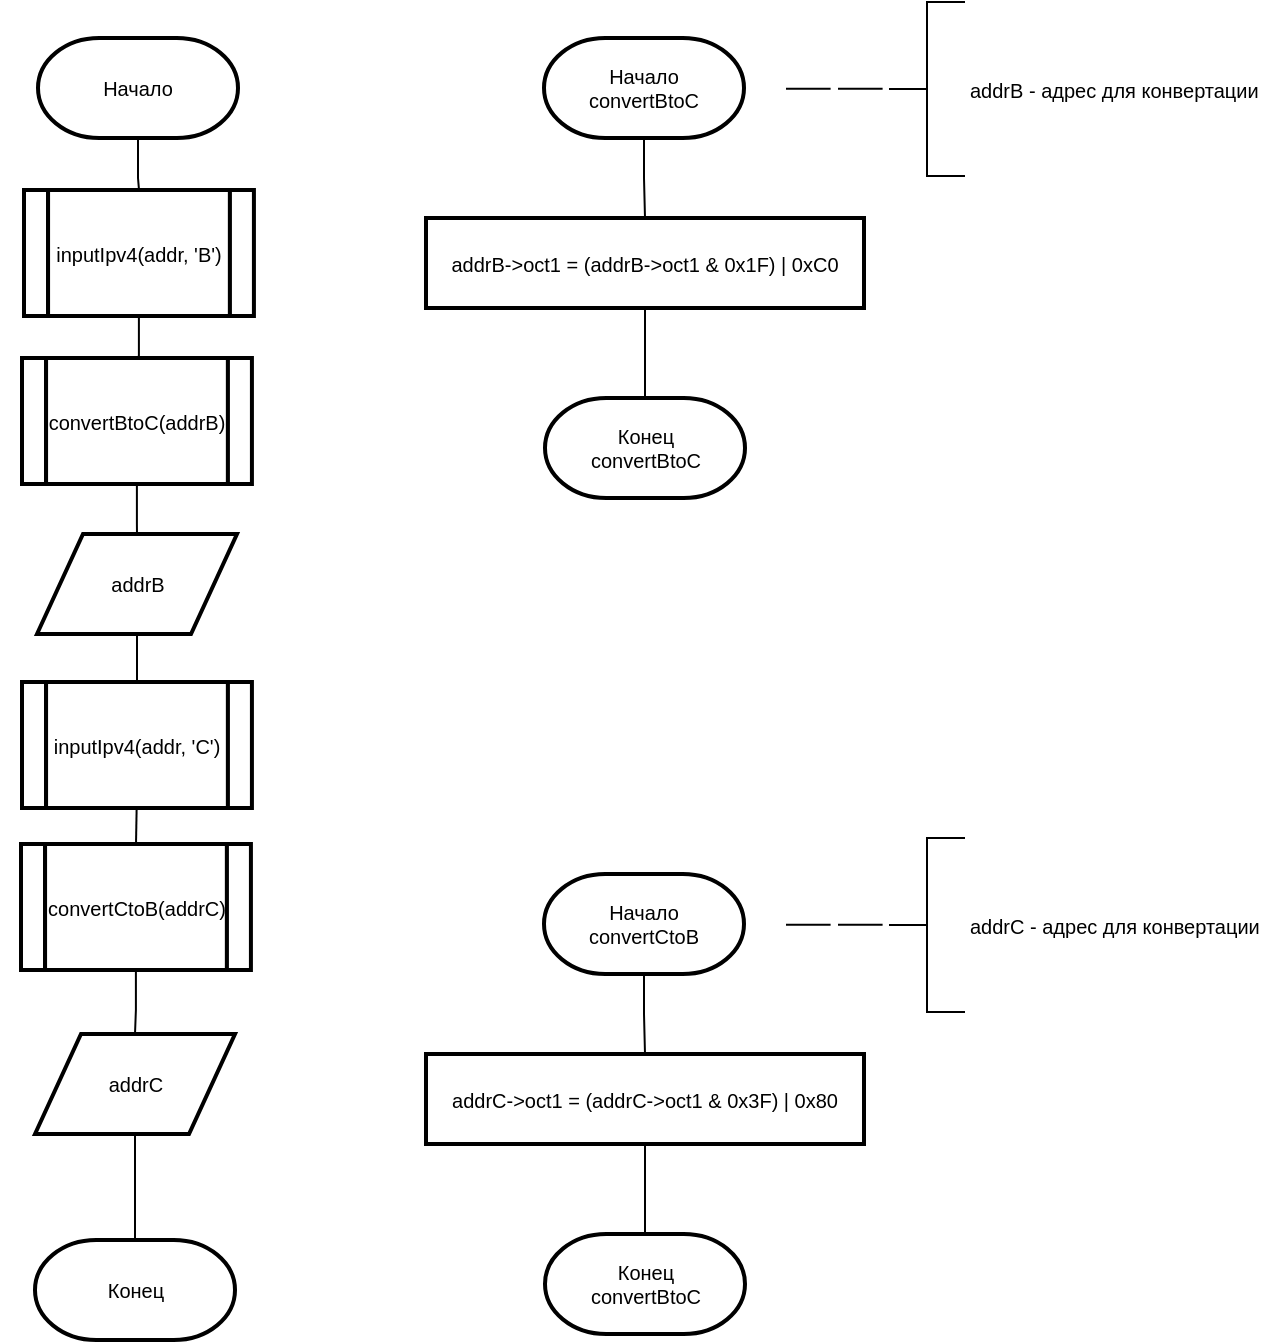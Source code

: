 <mxfile version="22.0.3" type="device" pages="2">
  <diagram name="main" id="lazlIpi1OaGIUPXyTEgX">
    <mxGraphModel dx="724" dy="461" grid="0" gridSize="10" guides="1" tooltips="1" connect="1" arrows="1" fold="1" page="1" pageScale="1" pageWidth="827" pageHeight="1169" background="#FFFFFF" math="0" shadow="0">
      <root>
        <mxCell id="0" />
        <mxCell id="1" parent="0" />
        <mxCell id="2RA16t3RWYlZDi7S9Odb-12" style="edgeStyle=orthogonalEdgeStyle;rounded=0;orthogonalLoop=1;jettySize=auto;html=1;entryX=0.5;entryY=0;entryDx=0;entryDy=0;endArrow=none;endFill=0;" edge="1" parent="1" source="eYjGQZulJCiq3yv7_XUT-1" target="2RA16t3RWYlZDi7S9Odb-9">
          <mxGeometry relative="1" as="geometry" />
        </mxCell>
        <mxCell id="eYjGQZulJCiq3yv7_XUT-1" value="Начало" style="strokeWidth=2;html=1;shape=mxgraph.flowchart.terminator;whiteSpace=wrap;fontSize=10;" parent="1" vertex="1">
          <mxGeometry x="110" y="57" width="100" height="50" as="geometry" />
        </mxCell>
        <mxCell id="eYjGQZulJCiq3yv7_XUT-2" value="Конец" style="strokeWidth=2;html=1;shape=mxgraph.flowchart.terminator;whiteSpace=wrap;fontSize=10;" parent="1" vertex="1">
          <mxGeometry x="108.5" y="658" width="100" height="50" as="geometry" />
        </mxCell>
        <mxCell id="eYjGQZulJCiq3yv7_XUT-5" value="" style="group" parent="1" vertex="1" connectable="0">
          <mxGeometry x="91" y="217" width="137" height="63" as="geometry" />
        </mxCell>
        <mxCell id="eYjGQZulJCiq3yv7_XUT-6" value="&lt;span style=&quot;font-size: 10px;&quot;&gt;convertBtoC(addrB)&lt;/span&gt;" style="rounded=0;whiteSpace=wrap;html=1;absoluteArcSize=1;arcSize=14;strokeWidth=2;" parent="eYjGQZulJCiq3yv7_XUT-5" vertex="1">
          <mxGeometry x="23.035" width="90.929" height="63.0" as="geometry" />
        </mxCell>
        <mxCell id="eYjGQZulJCiq3yv7_XUT-8" value="" style="rounded=0;whiteSpace=wrap;html=1;absoluteArcSize=1;arcSize=14;strokeWidth=2;" parent="eYjGQZulJCiq3yv7_XUT-5" vertex="1">
          <mxGeometry x="11" width="12" height="63" as="geometry" />
        </mxCell>
        <mxCell id="eYjGQZulJCiq3yv7_XUT-10" value="" style="rounded=0;whiteSpace=wrap;html=1;absoluteArcSize=1;arcSize=14;strokeWidth=2;" parent="eYjGQZulJCiq3yv7_XUT-5" vertex="1">
          <mxGeometry x="113.96" width="12" height="63" as="geometry" />
        </mxCell>
        <mxCell id="eYjGQZulJCiq3yv7_XUT-22" style="edgeStyle=orthogonalEdgeStyle;rounded=0;orthogonalLoop=1;jettySize=auto;html=1;entryX=0.5;entryY=0;entryDx=0;entryDy=0;endArrow=none;endFill=0;" parent="1" source="eYjGQZulJCiq3yv7_XUT-11" edge="1">
          <mxGeometry relative="1" as="geometry">
            <mxPoint x="159.5" y="382" as="targetPoint" />
          </mxGeometry>
        </mxCell>
        <mxCell id="eYjGQZulJCiq3yv7_XUT-11" value="addrB" style="shape=parallelogram;html=1;strokeWidth=2;perimeter=parallelogramPerimeter;whiteSpace=wrap;rounded=0;arcSize=12;size=0.23;fontSize=10;" parent="1" vertex="1">
          <mxGeometry x="109.5" y="305" width="100" height="50" as="geometry" />
        </mxCell>
        <mxCell id="eYjGQZulJCiq3yv7_XUT-24" style="edgeStyle=orthogonalEdgeStyle;rounded=0;orthogonalLoop=1;jettySize=auto;html=1;exitX=0.5;exitY=1;exitDx=0;exitDy=0;entryX=0.5;entryY=0;entryDx=0;entryDy=0;endArrow=none;endFill=0;" parent="1" target="eYjGQZulJCiq3yv7_XUT-14" edge="1">
          <mxGeometry relative="1" as="geometry">
            <mxPoint x="159.5" y="432" as="sourcePoint" />
          </mxGeometry>
        </mxCell>
        <mxCell id="eYjGQZulJCiq3yv7_XUT-13" value="" style="group" parent="1" vertex="1" connectable="0">
          <mxGeometry x="92.5" y="452" width="137" height="63" as="geometry" />
        </mxCell>
        <mxCell id="eYjGQZulJCiq3yv7_XUT-14" value="&lt;span style=&quot;font-size: 10px;&quot;&gt;convertCtoB(addrC)&lt;/span&gt;" style="rounded=0;whiteSpace=wrap;html=1;absoluteArcSize=1;arcSize=14;strokeWidth=2;" parent="eYjGQZulJCiq3yv7_XUT-13" vertex="1">
          <mxGeometry x="21.035" y="8" width="90.929" height="63.0" as="geometry" />
        </mxCell>
        <mxCell id="eYjGQZulJCiq3yv7_XUT-15" value="" style="rounded=0;whiteSpace=wrap;html=1;absoluteArcSize=1;arcSize=14;strokeWidth=2;" parent="eYjGQZulJCiq3yv7_XUT-13" vertex="1">
          <mxGeometry x="9" y="8" width="12" height="63" as="geometry" />
        </mxCell>
        <mxCell id="eYjGQZulJCiq3yv7_XUT-16" value="" style="rounded=0;whiteSpace=wrap;html=1;absoluteArcSize=1;arcSize=14;strokeWidth=2;" parent="eYjGQZulJCiq3yv7_XUT-13" vertex="1">
          <mxGeometry x="111.96" y="8" width="12" height="63" as="geometry" />
        </mxCell>
        <mxCell id="eYjGQZulJCiq3yv7_XUT-17" value="addrC" style="shape=parallelogram;html=1;strokeWidth=2;perimeter=parallelogramPerimeter;whiteSpace=wrap;rounded=0;arcSize=12;size=0.23;fontSize=10;" parent="1" vertex="1">
          <mxGeometry x="108.5" y="555" width="100" height="50" as="geometry" />
        </mxCell>
        <mxCell id="eYjGQZulJCiq3yv7_XUT-21" style="edgeStyle=orthogonalEdgeStyle;rounded=0;orthogonalLoop=1;jettySize=auto;html=1;entryX=0.5;entryY=0;entryDx=0;entryDy=0;endArrow=none;endFill=0;" parent="1" source="eYjGQZulJCiq3yv7_XUT-6" target="eYjGQZulJCiq3yv7_XUT-11" edge="1">
          <mxGeometry relative="1" as="geometry" />
        </mxCell>
        <mxCell id="eYjGQZulJCiq3yv7_XUT-25" style="edgeStyle=orthogonalEdgeStyle;rounded=0;orthogonalLoop=1;jettySize=auto;html=1;entryX=0.5;entryY=0;entryDx=0;entryDy=0;endArrow=none;endFill=0;" parent="1" source="eYjGQZulJCiq3yv7_XUT-14" target="eYjGQZulJCiq3yv7_XUT-17" edge="1">
          <mxGeometry relative="1" as="geometry" />
        </mxCell>
        <mxCell id="eYjGQZulJCiq3yv7_XUT-26" style="edgeStyle=orthogonalEdgeStyle;rounded=0;orthogonalLoop=1;jettySize=auto;html=1;entryX=0.5;entryY=0;entryDx=0;entryDy=0;entryPerimeter=0;endArrow=none;endFill=0;" parent="1" source="eYjGQZulJCiq3yv7_XUT-17" target="eYjGQZulJCiq3yv7_XUT-2" edge="1">
          <mxGeometry relative="1" as="geometry" />
        </mxCell>
        <mxCell id="eYjGQZulJCiq3yv7_XUT-35" value="" style="edgeStyle=orthogonalEdgeStyle;rounded=0;orthogonalLoop=1;jettySize=auto;html=1;endArrow=none;endFill=0;" parent="1" source="eYjGQZulJCiq3yv7_XUT-29" target="eYjGQZulJCiq3yv7_XUT-33" edge="1">
          <mxGeometry relative="1" as="geometry" />
        </mxCell>
        <mxCell id="eYjGQZulJCiq3yv7_XUT-29" value="Начало&lt;br&gt;convertBtoC" style="strokeWidth=2;html=1;shape=mxgraph.flowchart.terminator;whiteSpace=wrap;fontSize=10;" parent="1" vertex="1">
          <mxGeometry x="363" y="57" width="100" height="50" as="geometry" />
        </mxCell>
        <mxCell id="eYjGQZulJCiq3yv7_XUT-30" style="edgeStyle=orthogonalEdgeStyle;rounded=0;orthogonalLoop=1;jettySize=auto;html=1;endArrow=none;endFill=0;" parent="1" edge="1">
          <mxGeometry relative="1" as="geometry">
            <mxPoint x="506.345" y="82.572" as="targetPoint" />
            <mxPoint x="484" y="82.4" as="sourcePoint" />
          </mxGeometry>
        </mxCell>
        <mxCell id="eYjGQZulJCiq3yv7_XUT-31" value="&lt;span style=&quot;font-size: 10px;&quot;&gt;addrB - адрес для конвертации&lt;/span&gt;" style="strokeWidth=1;html=1;shape=mxgraph.flowchart.annotation_2;align=left;labelPosition=right;pointerEvents=1;" parent="1" vertex="1">
          <mxGeometry x="535.5" y="39" width="38" height="87" as="geometry" />
        </mxCell>
        <mxCell id="eYjGQZulJCiq3yv7_XUT-32" style="edgeStyle=orthogonalEdgeStyle;rounded=0;orthogonalLoop=1;jettySize=auto;html=1;endArrow=none;endFill=0;" parent="1" edge="1">
          <mxGeometry relative="1" as="geometry">
            <mxPoint x="532.345" y="82.572" as="targetPoint" />
            <mxPoint x="510" y="82.4" as="sourcePoint" />
          </mxGeometry>
        </mxCell>
        <mxCell id="eYjGQZulJCiq3yv7_XUT-36" value="" style="edgeStyle=orthogonalEdgeStyle;rounded=0;orthogonalLoop=1;jettySize=auto;html=1;endArrow=none;endFill=0;" parent="1" source="eYjGQZulJCiq3yv7_XUT-33" target="eYjGQZulJCiq3yv7_XUT-34" edge="1">
          <mxGeometry relative="1" as="geometry" />
        </mxCell>
        <mxCell id="eYjGQZulJCiq3yv7_XUT-33" value="&lt;font style=&quot;font-size: 10px;&quot;&gt;addrB-&amp;gt;oct1 = (addrB-&amp;gt;oct1 &amp;amp; 0x1F) | 0xC0&lt;/font&gt;" style="rounded=0;whiteSpace=wrap;html=1;absoluteArcSize=1;arcSize=14;strokeWidth=2;" parent="1" vertex="1">
          <mxGeometry x="304" y="147" width="219" height="45" as="geometry" />
        </mxCell>
        <mxCell id="eYjGQZulJCiq3yv7_XUT-34" value="Конец&lt;br&gt;convertBtoC" style="strokeWidth=2;html=1;shape=mxgraph.flowchart.terminator;whiteSpace=wrap;fontSize=10;" parent="1" vertex="1">
          <mxGeometry x="363.5" y="237" width="100" height="50" as="geometry" />
        </mxCell>
        <mxCell id="eYjGQZulJCiq3yv7_XUT-37" value="" style="edgeStyle=orthogonalEdgeStyle;rounded=0;orthogonalLoop=1;jettySize=auto;html=1;endArrow=none;endFill=0;" parent="1" source="eYjGQZulJCiq3yv7_XUT-38" target="eYjGQZulJCiq3yv7_XUT-43" edge="1">
          <mxGeometry relative="1" as="geometry" />
        </mxCell>
        <mxCell id="eYjGQZulJCiq3yv7_XUT-38" value="Начало&lt;br&gt;convertCtoB" style="strokeWidth=2;html=1;shape=mxgraph.flowchart.terminator;whiteSpace=wrap;fontSize=10;" parent="1" vertex="1">
          <mxGeometry x="363" y="475" width="100" height="50" as="geometry" />
        </mxCell>
        <mxCell id="eYjGQZulJCiq3yv7_XUT-39" style="edgeStyle=orthogonalEdgeStyle;rounded=0;orthogonalLoop=1;jettySize=auto;html=1;endArrow=none;endFill=0;" parent="1" edge="1">
          <mxGeometry relative="1" as="geometry">
            <mxPoint x="506.345" y="500.572" as="targetPoint" />
            <mxPoint x="484" y="500.4" as="sourcePoint" />
          </mxGeometry>
        </mxCell>
        <mxCell id="eYjGQZulJCiq3yv7_XUT-40" value="&lt;span style=&quot;font-size: 10px;&quot;&gt;addrC - адрес для конвертации&lt;/span&gt;" style="strokeWidth=1;html=1;shape=mxgraph.flowchart.annotation_2;align=left;labelPosition=right;pointerEvents=1;" parent="1" vertex="1">
          <mxGeometry x="535.5" y="457" width="38" height="87" as="geometry" />
        </mxCell>
        <mxCell id="eYjGQZulJCiq3yv7_XUT-41" style="edgeStyle=orthogonalEdgeStyle;rounded=0;orthogonalLoop=1;jettySize=auto;html=1;endArrow=none;endFill=0;" parent="1" edge="1">
          <mxGeometry relative="1" as="geometry">
            <mxPoint x="532.345" y="500.572" as="targetPoint" />
            <mxPoint x="510" y="500.4" as="sourcePoint" />
          </mxGeometry>
        </mxCell>
        <mxCell id="eYjGQZulJCiq3yv7_XUT-42" value="" style="edgeStyle=orthogonalEdgeStyle;rounded=0;orthogonalLoop=1;jettySize=auto;html=1;endArrow=none;endFill=0;" parent="1" source="eYjGQZulJCiq3yv7_XUT-43" target="eYjGQZulJCiq3yv7_XUT-44" edge="1">
          <mxGeometry relative="1" as="geometry" />
        </mxCell>
        <mxCell id="eYjGQZulJCiq3yv7_XUT-43" value="&lt;font style=&quot;font-size: 10px;&quot;&gt;addrC-&amp;gt;oct1 = (addrC-&amp;gt;oct1 &amp;amp; 0x3F) | 0x80&lt;/font&gt;" style="rounded=0;whiteSpace=wrap;html=1;absoluteArcSize=1;arcSize=14;strokeWidth=2;" parent="1" vertex="1">
          <mxGeometry x="304" y="565" width="219" height="45" as="geometry" />
        </mxCell>
        <mxCell id="eYjGQZulJCiq3yv7_XUT-44" value="Конец&lt;br&gt;convertBtoC" style="strokeWidth=2;html=1;shape=mxgraph.flowchart.terminator;whiteSpace=wrap;fontSize=10;" parent="1" vertex="1">
          <mxGeometry x="363.5" y="655" width="100" height="50" as="geometry" />
        </mxCell>
        <mxCell id="2RA16t3RWYlZDi7S9Odb-8" value="" style="group" vertex="1" connectable="0" parent="1">
          <mxGeometry x="92" y="133" width="137" height="63" as="geometry" />
        </mxCell>
        <mxCell id="2RA16t3RWYlZDi7S9Odb-9" value="&lt;span style=&quot;font-size: 10px;&quot;&gt;inputIpv4(addr, &#39;B&#39;)&lt;/span&gt;" style="rounded=0;whiteSpace=wrap;html=1;absoluteArcSize=1;arcSize=14;strokeWidth=2;" vertex="1" parent="2RA16t3RWYlZDi7S9Odb-8">
          <mxGeometry x="23.035" width="90.929" height="63.0" as="geometry" />
        </mxCell>
        <mxCell id="2RA16t3RWYlZDi7S9Odb-10" value="" style="rounded=0;whiteSpace=wrap;html=1;absoluteArcSize=1;arcSize=14;strokeWidth=2;" vertex="1" parent="2RA16t3RWYlZDi7S9Odb-8">
          <mxGeometry x="11" width="12" height="63" as="geometry" />
        </mxCell>
        <mxCell id="2RA16t3RWYlZDi7S9Odb-11" value="" style="rounded=0;whiteSpace=wrap;html=1;absoluteArcSize=1;arcSize=14;strokeWidth=2;" vertex="1" parent="2RA16t3RWYlZDi7S9Odb-8">
          <mxGeometry x="113.96" width="12" height="63" as="geometry" />
        </mxCell>
        <mxCell id="2RA16t3RWYlZDi7S9Odb-13" style="edgeStyle=orthogonalEdgeStyle;rounded=0;orthogonalLoop=1;jettySize=auto;html=1;entryX=0.5;entryY=0;entryDx=0;entryDy=0;endArrow=none;endFill=0;" edge="1" parent="1" source="2RA16t3RWYlZDi7S9Odb-9" target="eYjGQZulJCiq3yv7_XUT-6">
          <mxGeometry relative="1" as="geometry" />
        </mxCell>
        <mxCell id="2RA16t3RWYlZDi7S9Odb-14" value="" style="group" vertex="1" connectable="0" parent="1">
          <mxGeometry x="91" y="379" width="137" height="63" as="geometry" />
        </mxCell>
        <mxCell id="2RA16t3RWYlZDi7S9Odb-15" value="&lt;span style=&quot;font-size: 10px;&quot;&gt;inputIpv4(addr, &#39;C&#39;)&lt;/span&gt;" style="rounded=0;whiteSpace=wrap;html=1;absoluteArcSize=1;arcSize=14;strokeWidth=2;" vertex="1" parent="2RA16t3RWYlZDi7S9Odb-14">
          <mxGeometry x="23.035" width="90.929" height="63.0" as="geometry" />
        </mxCell>
        <mxCell id="2RA16t3RWYlZDi7S9Odb-16" value="" style="rounded=0;whiteSpace=wrap;html=1;absoluteArcSize=1;arcSize=14;strokeWidth=2;" vertex="1" parent="2RA16t3RWYlZDi7S9Odb-14">
          <mxGeometry x="11" width="12" height="63" as="geometry" />
        </mxCell>
        <mxCell id="2RA16t3RWYlZDi7S9Odb-17" value="" style="rounded=0;whiteSpace=wrap;html=1;absoluteArcSize=1;arcSize=14;strokeWidth=2;" vertex="1" parent="2RA16t3RWYlZDi7S9Odb-14">
          <mxGeometry x="113.96" width="12" height="63" as="geometry" />
        </mxCell>
      </root>
    </mxGraphModel>
  </diagram>
  <diagram id="uGjXFwwB-p-1Z9XlvDbQ" name="inputIpv4">
    <mxGraphModel dx="750" dy="478" grid="0" gridSize="10" guides="1" tooltips="1" connect="1" arrows="1" fold="1" page="1" pageScale="1" pageWidth="827" pageHeight="1169" math="0" shadow="0">
      <root>
        <mxCell id="0" />
        <mxCell id="1" parent="0" />
        <mxCell id="E6jrHnf7XDl56P6YlSFK-24" style="edgeStyle=orthogonalEdgeStyle;rounded=0;orthogonalLoop=1;jettySize=auto;html=1;entryX=0.5;entryY=0;entryDx=0;entryDy=0;endArrow=none;endFill=0;" edge="1" parent="1" source="E6jrHnf7XDl56P6YlSFK-2" target="E6jrHnf7XDl56P6YlSFK-9">
          <mxGeometry relative="1" as="geometry" />
        </mxCell>
        <mxCell id="E6jrHnf7XDl56P6YlSFK-2" value="Начало&lt;br&gt;inputIpv4" style="strokeWidth=2;html=1;shape=mxgraph.flowchart.terminator;whiteSpace=wrap;fontSize=10;" vertex="1" parent="1">
          <mxGeometry x="75" y="27" width="100" height="50" as="geometry" />
        </mxCell>
        <mxCell id="E6jrHnf7XDl56P6YlSFK-3" style="edgeStyle=orthogonalEdgeStyle;rounded=0;orthogonalLoop=1;jettySize=auto;html=1;endArrow=none;endFill=0;" edge="1" parent="1">
          <mxGeometry relative="1" as="geometry">
            <mxPoint x="218.345" y="52.572" as="targetPoint" />
            <mxPoint x="196" y="52.4" as="sourcePoint" />
          </mxGeometry>
        </mxCell>
        <mxCell id="E6jrHnf7XDl56P6YlSFK-4" value="&lt;span style=&quot;font-size: 10px;&quot;&gt;addr - структура для заполнения&lt;br&gt;ipClass - класс вводимого ip адреса&lt;br&gt;&lt;/span&gt;" style="strokeWidth=1;html=1;shape=mxgraph.flowchart.annotation_2;align=left;labelPosition=right;pointerEvents=1;" vertex="1" parent="1">
          <mxGeometry x="247.5" y="9" width="38" height="87" as="geometry" />
        </mxCell>
        <mxCell id="E6jrHnf7XDl56P6YlSFK-5" style="edgeStyle=orthogonalEdgeStyle;rounded=0;orthogonalLoop=1;jettySize=auto;html=1;endArrow=none;endFill=0;" edge="1" parent="1">
          <mxGeometry relative="1" as="geometry">
            <mxPoint x="244.345" y="52.572" as="targetPoint" />
            <mxPoint x="222" y="52.4" as="sourcePoint" />
          </mxGeometry>
        </mxCell>
        <mxCell id="E6jrHnf7XDl56P6YlSFK-8" value="Конец&lt;br&gt;inputIpv4" style="strokeWidth=2;html=1;shape=mxgraph.flowchart.terminator;whiteSpace=wrap;fontSize=10;" vertex="1" parent="1">
          <mxGeometry x="75" y="749" width="100" height="50" as="geometry" />
        </mxCell>
        <mxCell id="E6jrHnf7XDl56P6YlSFK-9" value="ip адрес" style="shape=parallelogram;html=1;strokeWidth=2;perimeter=parallelogramPerimeter;whiteSpace=wrap;rounded=0;arcSize=12;size=0.23;fontSize=10;" vertex="1" parent="1">
          <mxGeometry x="75" y="126" width="100" height="50" as="geometry" />
        </mxCell>
        <mxCell id="E6jrHnf7XDl56P6YlSFK-17" style="edgeStyle=orthogonalEdgeStyle;rounded=0;orthogonalLoop=1;jettySize=auto;html=1;entryX=0.5;entryY=0;entryDx=0;entryDy=0;endArrow=none;endFill=0;" edge="1" parent="1" source="E6jrHnf7XDl56P6YlSFK-10" target="E6jrHnf7XDl56P6YlSFK-11">
          <mxGeometry relative="1" as="geometry" />
        </mxCell>
        <mxCell id="E6jrHnf7XDl56P6YlSFK-19" style="edgeStyle=orthogonalEdgeStyle;rounded=0;orthogonalLoop=1;jettySize=auto;html=1;entryX=0.5;entryY=0;entryDx=0;entryDy=0;endArrow=none;endFill=0;" edge="1" parent="1" source="E6jrHnf7XDl56P6YlSFK-10" target="E6jrHnf7XDl56P6YlSFK-18">
          <mxGeometry relative="1" as="geometry" />
        </mxCell>
        <mxCell id="E6jrHnf7XDl56P6YlSFK-34" value="&amp;nbsp;нет&amp;nbsp;" style="edgeLabel;html=1;align=center;verticalAlign=middle;resizable=0;points=[];" vertex="1" connectable="0" parent="E6jrHnf7XDl56P6YlSFK-19">
          <mxGeometry x="-0.429" relative="1" as="geometry">
            <mxPoint as="offset" />
          </mxGeometry>
        </mxCell>
        <mxCell id="E6jrHnf7XDl56P6YlSFK-10" value="ipClass == &#39;B&#39;?" style="strokeWidth=2;html=1;shape=mxgraph.flowchart.decision;whiteSpace=wrap;fontSize=10;" vertex="1" parent="1">
          <mxGeometry x="75" y="218" width="100" height="50" as="geometry" />
        </mxCell>
        <mxCell id="E6jrHnf7XDl56P6YlSFK-11" value="&lt;font style=&quot;font-size: 10px;&quot;&gt;&amp;nbsp;condition = (128 &amp;lt;= oct1 &amp;amp;&amp;amp; oct1 &amp;lt; 192) &amp;amp;&amp;amp; (0 &amp;lt;= oct2 &amp;amp;&amp;amp; oct2 &amp;lt; 256) &lt;br&gt;&amp;amp;&amp;amp; (0 &amp;lt;= oct3 &amp;amp;&amp;amp; oct3 &amp;lt; 256) &lt;br&gt;&amp;amp;&amp;amp; (0 &amp;lt;= oct4 &amp;amp;&amp;amp; oct4 &amp;lt; 256)&lt;/font&gt;" style="rounded=0;whiteSpace=wrap;html=1;absoluteArcSize=1;arcSize=14;strokeWidth=2;" vertex="1" parent="1">
          <mxGeometry x="30" y="308" width="190" height="106" as="geometry" />
        </mxCell>
        <mxCell id="E6jrHnf7XDl56P6YlSFK-13" style="edgeStyle=orthogonalEdgeStyle;rounded=0;orthogonalLoop=1;jettySize=auto;html=1;endArrow=none;endFill=0;" edge="1" parent="1">
          <mxGeometry relative="1" as="geometry">
            <mxPoint x="218.345" y="151.072" as="targetPoint" />
            <mxPoint x="196" y="150.9" as="sourcePoint" />
          </mxGeometry>
        </mxCell>
        <mxCell id="E6jrHnf7XDl56P6YlSFK-14" value="&lt;span style=&quot;font-size: 10px;&quot;&gt;4 октета&lt;/span&gt;" style="strokeWidth=1;html=1;shape=mxgraph.flowchart.annotation_2;align=left;labelPosition=right;pointerEvents=1;" vertex="1" parent="1">
          <mxGeometry x="247.5" y="107.5" width="38" height="87" as="geometry" />
        </mxCell>
        <mxCell id="E6jrHnf7XDl56P6YlSFK-15" style="edgeStyle=orthogonalEdgeStyle;rounded=0;orthogonalLoop=1;jettySize=auto;html=1;endArrow=none;endFill=0;" edge="1" parent="1">
          <mxGeometry relative="1" as="geometry">
            <mxPoint x="244.345" y="151.072" as="targetPoint" />
            <mxPoint x="222" y="150.9" as="sourcePoint" />
          </mxGeometry>
        </mxCell>
        <mxCell id="E6jrHnf7XDl56P6YlSFK-18" value="&lt;font style=&quot;font-size: 10px;&quot;&gt;&amp;nbsp;condition = (192 &amp;lt;= oct1 &amp;amp;&amp;amp; oct1 &amp;lt; 224) &amp;amp;&amp;amp; (0 &amp;lt;= oct2 &amp;amp;&amp;amp; oct2 &amp;lt; 256) &lt;br&gt;&amp;amp;&amp;amp; (0 &amp;lt;= oct3 &amp;amp;&amp;amp; oct3 &amp;lt; 256) &lt;br&gt;&amp;amp;&amp;amp; (0 &amp;lt;= oct4 &amp;amp;&amp;amp; oct4 &amp;lt; 256)&lt;/font&gt;" style="rounded=0;whiteSpace=wrap;html=1;absoluteArcSize=1;arcSize=14;strokeWidth=2;" vertex="1" parent="1">
          <mxGeometry x="245" y="308" width="190" height="106" as="geometry" />
        </mxCell>
        <mxCell id="E6jrHnf7XDl56P6YlSFK-28" style="edgeStyle=orthogonalEdgeStyle;rounded=0;orthogonalLoop=1;jettySize=auto;html=1;entryX=0.5;entryY=0;entryDx=0;entryDy=0;endArrow=none;endFill=0;" edge="1" parent="1" source="E6jrHnf7XDl56P6YlSFK-20" target="E6jrHnf7XDl56P6YlSFK-21">
          <mxGeometry relative="1" as="geometry" />
        </mxCell>
        <mxCell id="E6jrHnf7XDl56P6YlSFK-20" value="condition?" style="strokeWidth=2;html=1;shape=mxgraph.flowchart.decision;whiteSpace=wrap;fontSize=10;" vertex="1" parent="1">
          <mxGeometry x="75" y="464" width="100" height="50" as="geometry" />
        </mxCell>
        <mxCell id="E6jrHnf7XDl56P6YlSFK-21" value="&lt;font style=&quot;font-size: 10px;&quot;&gt;занести данные в addr&lt;/font&gt;" style="rounded=0;whiteSpace=wrap;html=1;absoluteArcSize=1;arcSize=14;strokeWidth=2;" vertex="1" parent="1">
          <mxGeometry x="87.5" y="539.0" width="75" height="50" as="geometry" />
        </mxCell>
        <mxCell id="E6jrHnf7XDl56P6YlSFK-31" style="edgeStyle=orthogonalEdgeStyle;rounded=0;orthogonalLoop=1;jettySize=auto;html=1;entryX=0.5;entryY=0;entryDx=0;entryDy=0;entryPerimeter=0;exitX=0.5;exitY=1;exitDx=0;exitDy=0;endArrow=none;endFill=0;" edge="1" parent="1" source="E6jrHnf7XDl56P6YlSFK-22" target="E6jrHnf7XDl56P6YlSFK-23">
          <mxGeometry relative="1" as="geometry">
            <mxPoint x="206.207" y="661.345" as="targetPoint" />
          </mxGeometry>
        </mxCell>
        <mxCell id="E6jrHnf7XDl56P6YlSFK-22" value="Неправильный&lt;br&gt;ip адрес" style="shape=parallelogram;html=1;strokeWidth=2;perimeter=parallelogramPerimeter;whiteSpace=wrap;rounded=0;arcSize=12;size=0.23;fontSize=10;" vertex="1" parent="1">
          <mxGeometry x="290" y="539" width="100" height="50" as="geometry" />
        </mxCell>
        <mxCell id="E6jrHnf7XDl56P6YlSFK-33" style="edgeStyle=orthogonalEdgeStyle;rounded=0;orthogonalLoop=1;jettySize=auto;html=1;" edge="1" parent="1" source="E6jrHnf7XDl56P6YlSFK-23">
          <mxGeometry relative="1" as="geometry">
            <mxPoint x="125" y="101" as="targetPoint" />
            <Array as="points">
              <mxPoint x="501" y="687" />
              <mxPoint x="501" y="101" />
              <mxPoint x="125" y="101" />
            </Array>
          </mxGeometry>
        </mxCell>
        <mxCell id="E6jrHnf7XDl56P6YlSFK-36" value="&amp;nbsp;да&amp;nbsp;" style="edgeLabel;html=1;align=center;verticalAlign=middle;resizable=0;points=[];" vertex="1" connectable="0" parent="E6jrHnf7XDl56P6YlSFK-33">
          <mxGeometry x="-0.892" relative="1" as="geometry">
            <mxPoint as="offset" />
          </mxGeometry>
        </mxCell>
        <mxCell id="E6jrHnf7XDl56P6YlSFK-23" value="!condition?" style="strokeWidth=2;html=1;shape=mxgraph.flowchart.decision;whiteSpace=wrap;fontSize=10;" vertex="1" parent="1">
          <mxGeometry x="75" y="662" width="100" height="50" as="geometry" />
        </mxCell>
        <mxCell id="E6jrHnf7XDl56P6YlSFK-25" style="edgeStyle=orthogonalEdgeStyle;rounded=0;orthogonalLoop=1;jettySize=auto;html=1;entryX=0.5;entryY=0;entryDx=0;entryDy=0;entryPerimeter=0;endArrow=none;endFill=0;" edge="1" parent="1" source="E6jrHnf7XDl56P6YlSFK-9" target="E6jrHnf7XDl56P6YlSFK-10">
          <mxGeometry relative="1" as="geometry" />
        </mxCell>
        <mxCell id="E6jrHnf7XDl56P6YlSFK-26" style="edgeStyle=orthogonalEdgeStyle;rounded=0;orthogonalLoop=1;jettySize=auto;html=1;entryX=0.5;entryY=0;entryDx=0;entryDy=0;entryPerimeter=0;endArrow=none;endFill=0;" edge="1" parent="1" source="E6jrHnf7XDl56P6YlSFK-11" target="E6jrHnf7XDl56P6YlSFK-20">
          <mxGeometry relative="1" as="geometry" />
        </mxCell>
        <mxCell id="E6jrHnf7XDl56P6YlSFK-27" style="edgeStyle=orthogonalEdgeStyle;rounded=0;orthogonalLoop=1;jettySize=auto;html=1;entryX=0.5;entryY=0;entryDx=0;entryDy=0;entryPerimeter=0;exitX=0.5;exitY=1;exitDx=0;exitDy=0;endArrow=none;endFill=0;" edge="1" parent="1" source="E6jrHnf7XDl56P6YlSFK-18" target="E6jrHnf7XDl56P6YlSFK-20">
          <mxGeometry relative="1" as="geometry" />
        </mxCell>
        <mxCell id="E6jrHnf7XDl56P6YlSFK-29" style="edgeStyle=orthogonalEdgeStyle;rounded=0;orthogonalLoop=1;jettySize=auto;html=1;entryX=0.5;entryY=0;entryDx=0;entryDy=0;endArrow=none;endFill=0;" edge="1" parent="1" source="E6jrHnf7XDl56P6YlSFK-20" target="E6jrHnf7XDl56P6YlSFK-22">
          <mxGeometry relative="1" as="geometry" />
        </mxCell>
        <mxCell id="E6jrHnf7XDl56P6YlSFK-35" value="&amp;nbsp;нет&amp;nbsp;" style="edgeLabel;html=1;align=center;verticalAlign=middle;resizable=0;points=[];" vertex="1" connectable="0" parent="E6jrHnf7XDl56P6YlSFK-29">
          <mxGeometry x="-0.402" y="1" relative="1" as="geometry">
            <mxPoint as="offset" />
          </mxGeometry>
        </mxCell>
        <mxCell id="E6jrHnf7XDl56P6YlSFK-30" style="edgeStyle=orthogonalEdgeStyle;rounded=0;orthogonalLoop=1;jettySize=auto;html=1;entryX=0.5;entryY=0;entryDx=0;entryDy=0;entryPerimeter=0;endArrow=none;endFill=0;" edge="1" parent="1" source="E6jrHnf7XDl56P6YlSFK-21" target="E6jrHnf7XDl56P6YlSFK-23">
          <mxGeometry relative="1" as="geometry" />
        </mxCell>
        <mxCell id="E6jrHnf7XDl56P6YlSFK-32" style="edgeStyle=orthogonalEdgeStyle;rounded=0;orthogonalLoop=1;jettySize=auto;html=1;entryX=0.5;entryY=0;entryDx=0;entryDy=0;entryPerimeter=0;endArrow=none;endFill=0;" edge="1" parent="1" source="E6jrHnf7XDl56P6YlSFK-23" target="E6jrHnf7XDl56P6YlSFK-8">
          <mxGeometry relative="1" as="geometry" />
        </mxCell>
      </root>
    </mxGraphModel>
  </diagram>
</mxfile>
